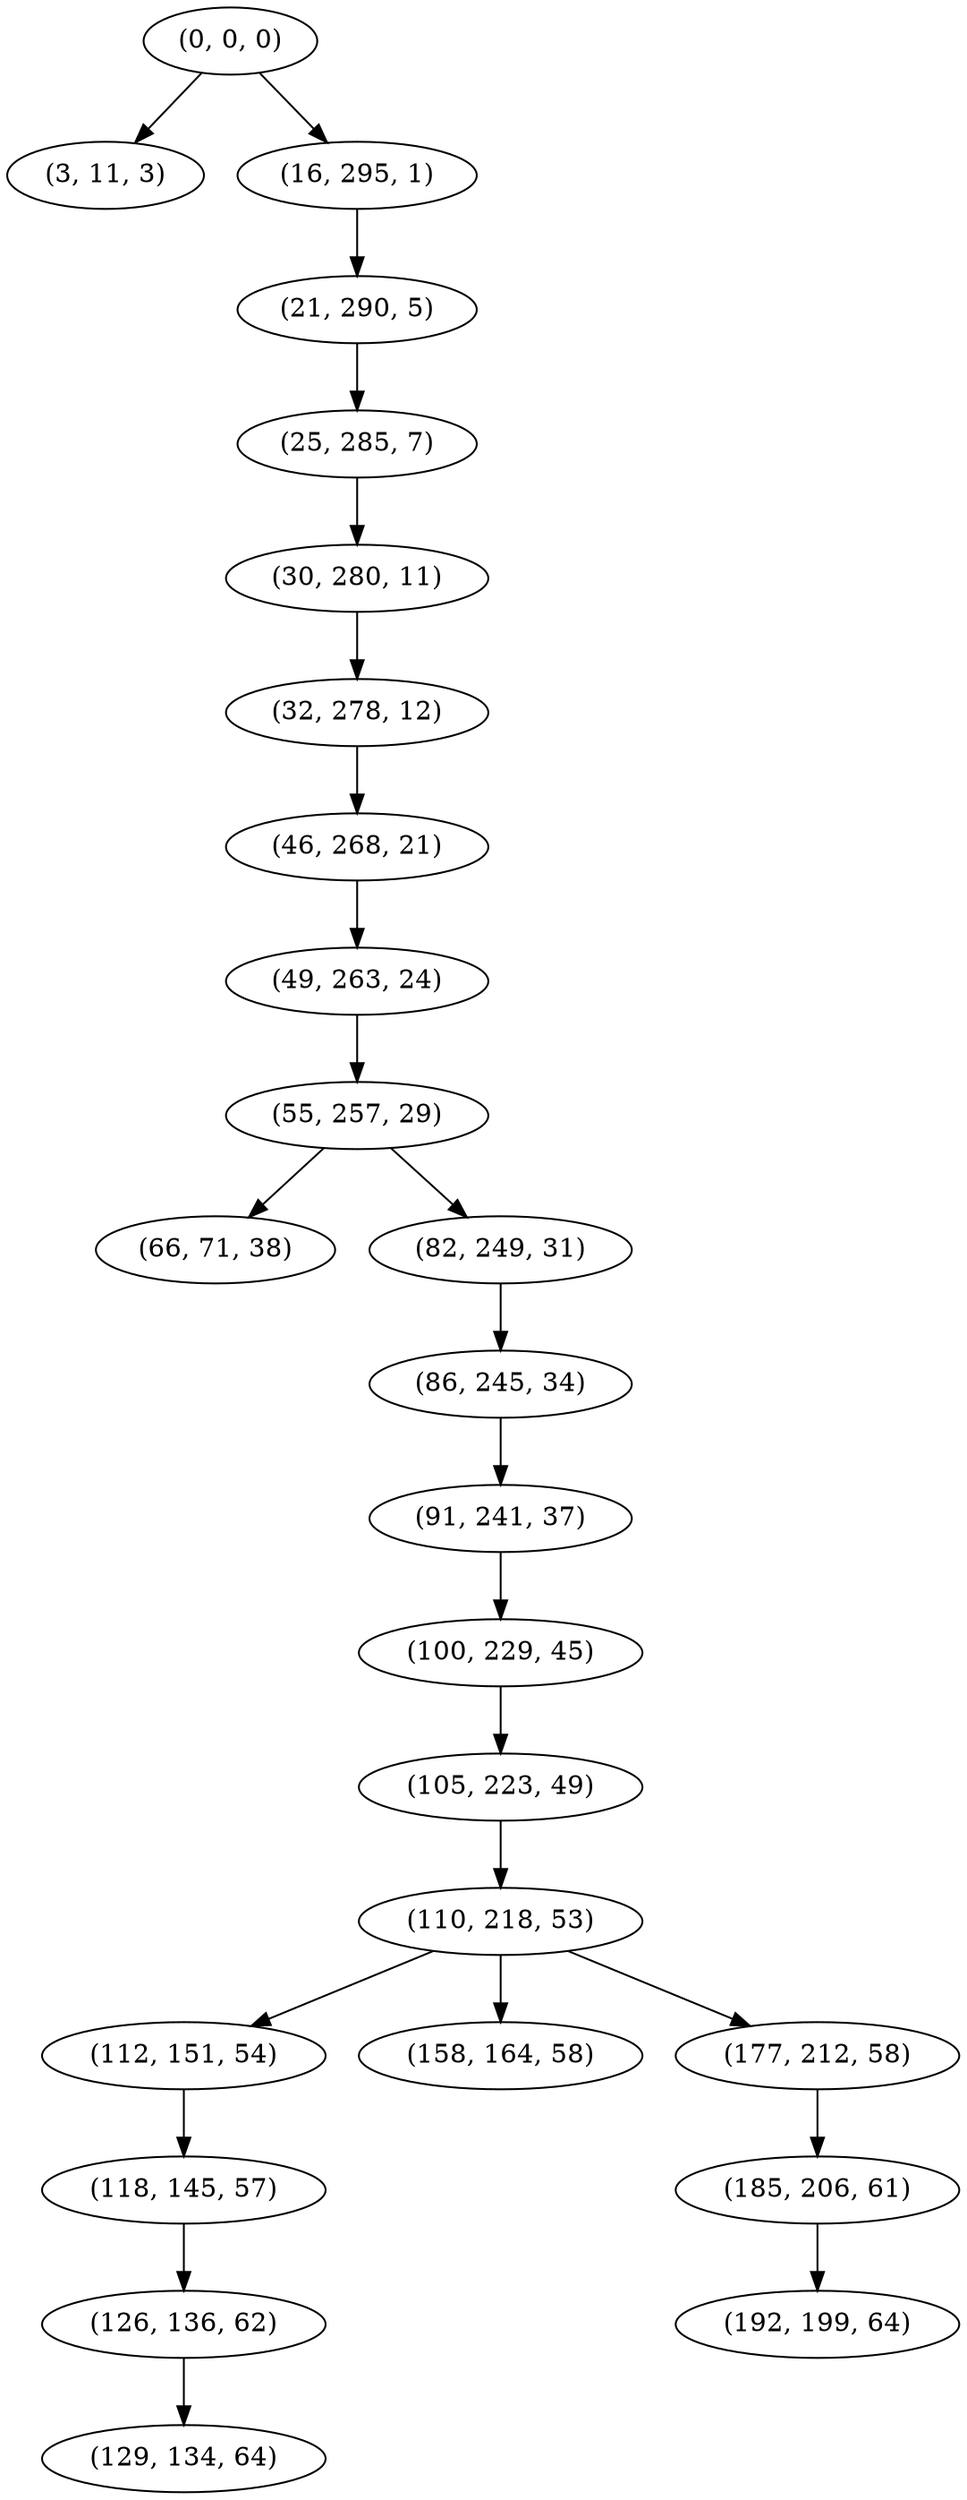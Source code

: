 digraph tree {
    "(0, 0, 0)";
    "(3, 11, 3)";
    "(16, 295, 1)";
    "(21, 290, 5)";
    "(25, 285, 7)";
    "(30, 280, 11)";
    "(32, 278, 12)";
    "(46, 268, 21)";
    "(49, 263, 24)";
    "(55, 257, 29)";
    "(66, 71, 38)";
    "(82, 249, 31)";
    "(86, 245, 34)";
    "(91, 241, 37)";
    "(100, 229, 45)";
    "(105, 223, 49)";
    "(110, 218, 53)";
    "(112, 151, 54)";
    "(118, 145, 57)";
    "(126, 136, 62)";
    "(129, 134, 64)";
    "(158, 164, 58)";
    "(177, 212, 58)";
    "(185, 206, 61)";
    "(192, 199, 64)";
    "(0, 0, 0)" -> "(3, 11, 3)";
    "(0, 0, 0)" -> "(16, 295, 1)";
    "(16, 295, 1)" -> "(21, 290, 5)";
    "(21, 290, 5)" -> "(25, 285, 7)";
    "(25, 285, 7)" -> "(30, 280, 11)";
    "(30, 280, 11)" -> "(32, 278, 12)";
    "(32, 278, 12)" -> "(46, 268, 21)";
    "(46, 268, 21)" -> "(49, 263, 24)";
    "(49, 263, 24)" -> "(55, 257, 29)";
    "(55, 257, 29)" -> "(66, 71, 38)";
    "(55, 257, 29)" -> "(82, 249, 31)";
    "(82, 249, 31)" -> "(86, 245, 34)";
    "(86, 245, 34)" -> "(91, 241, 37)";
    "(91, 241, 37)" -> "(100, 229, 45)";
    "(100, 229, 45)" -> "(105, 223, 49)";
    "(105, 223, 49)" -> "(110, 218, 53)";
    "(110, 218, 53)" -> "(112, 151, 54)";
    "(110, 218, 53)" -> "(158, 164, 58)";
    "(110, 218, 53)" -> "(177, 212, 58)";
    "(112, 151, 54)" -> "(118, 145, 57)";
    "(118, 145, 57)" -> "(126, 136, 62)";
    "(126, 136, 62)" -> "(129, 134, 64)";
    "(177, 212, 58)" -> "(185, 206, 61)";
    "(185, 206, 61)" -> "(192, 199, 64)";
}
